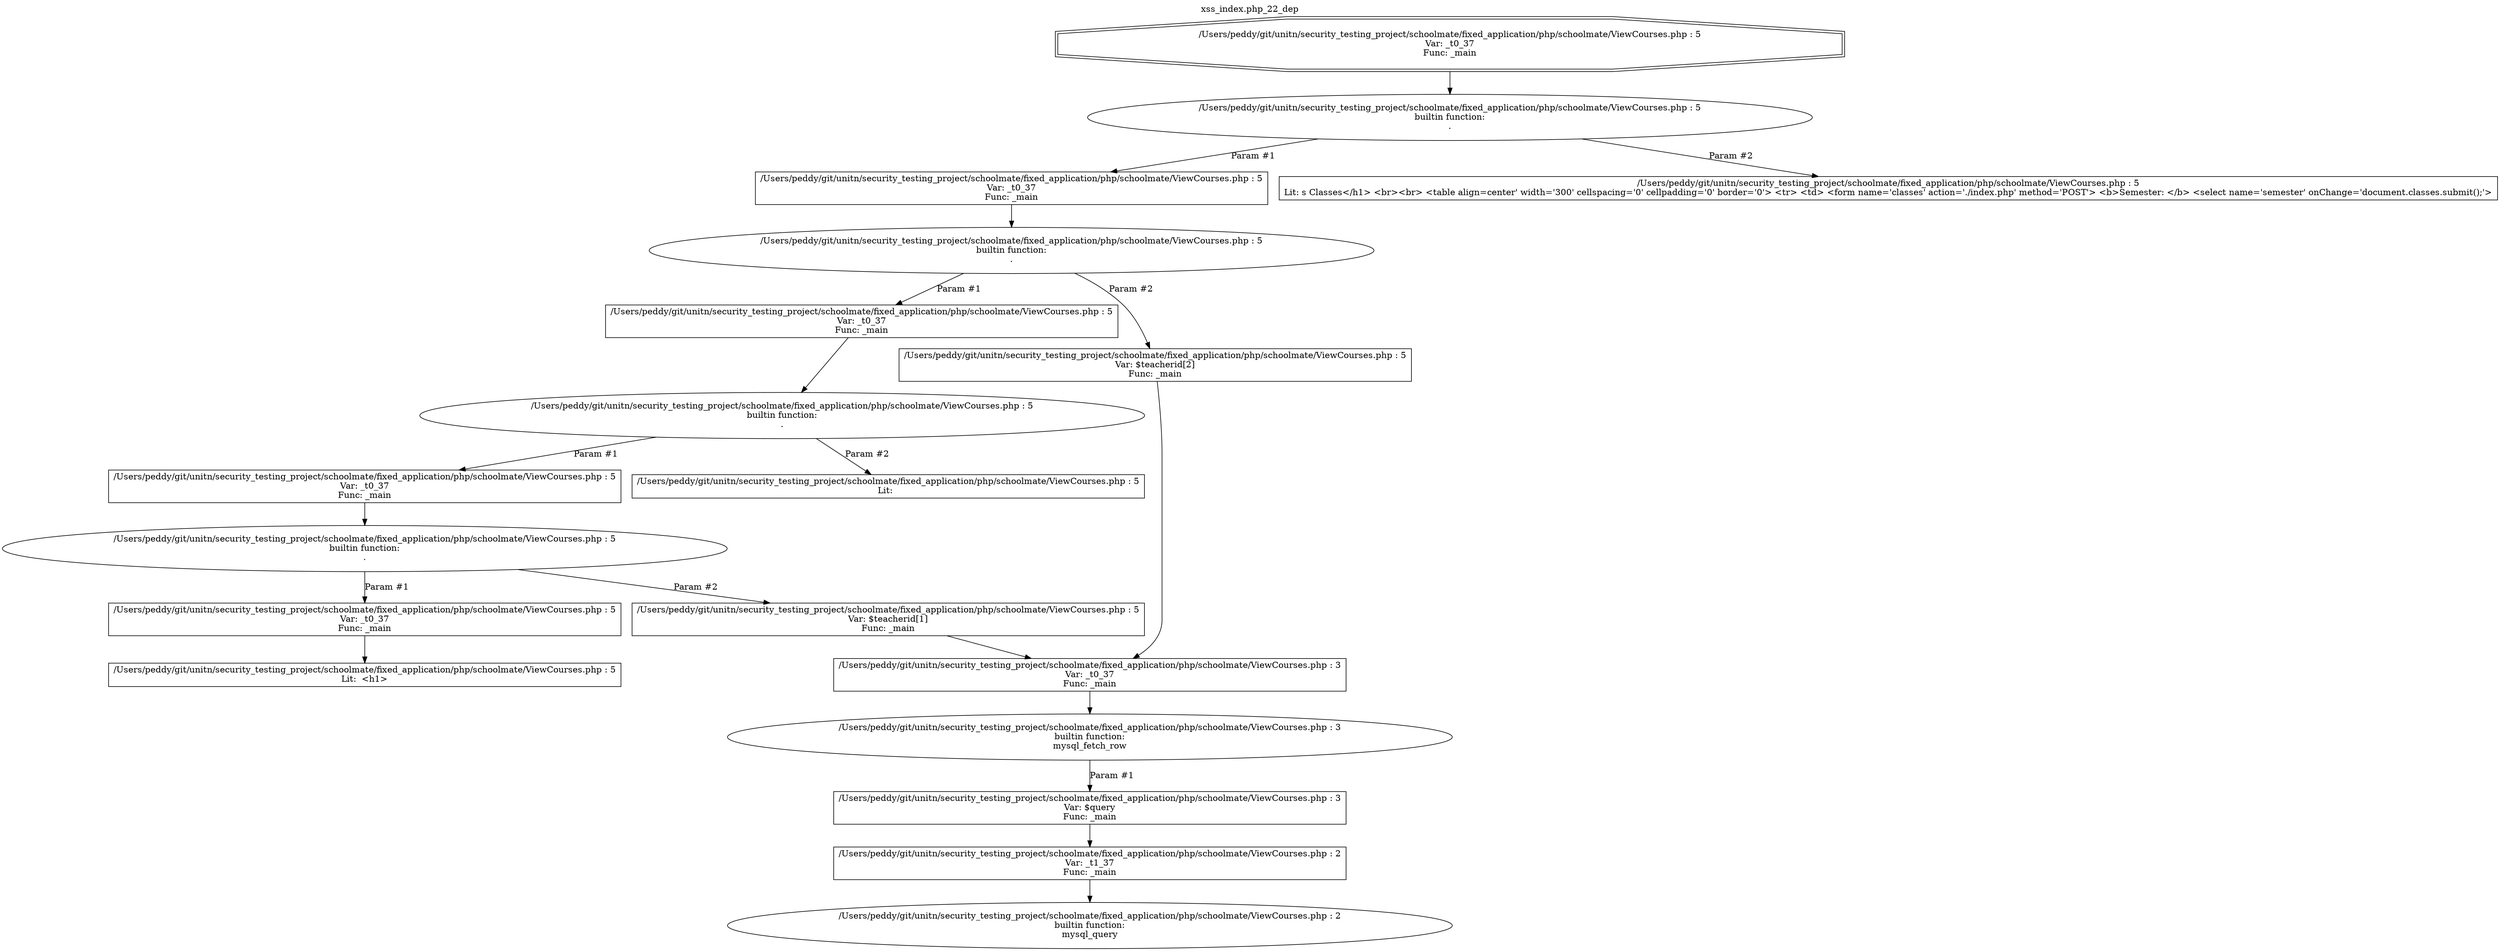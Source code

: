 digraph cfg {
  label="xss_index.php_22_dep";
  labelloc=t;
  n1 [shape=doubleoctagon, label="/Users/peddy/git/unitn/security_testing_project/schoolmate/fixed_application/php/schoolmate/ViewCourses.php : 5\nVar: _t0_37\nFunc: _main\n"];
  n2 [shape=ellipse, label="/Users/peddy/git/unitn/security_testing_project/schoolmate/fixed_application/php/schoolmate/ViewCourses.php : 5\nbuiltin function:\n.\n"];
  n3 [shape=box, label="/Users/peddy/git/unitn/security_testing_project/schoolmate/fixed_application/php/schoolmate/ViewCourses.php : 5\nVar: _t0_37\nFunc: _main\n"];
  n4 [shape=ellipse, label="/Users/peddy/git/unitn/security_testing_project/schoolmate/fixed_application/php/schoolmate/ViewCourses.php : 5\nbuiltin function:\n.\n"];
  n5 [shape=box, label="/Users/peddy/git/unitn/security_testing_project/schoolmate/fixed_application/php/schoolmate/ViewCourses.php : 5\nVar: _t0_37\nFunc: _main\n"];
  n6 [shape=ellipse, label="/Users/peddy/git/unitn/security_testing_project/schoolmate/fixed_application/php/schoolmate/ViewCourses.php : 5\nbuiltin function:\n.\n"];
  n7 [shape=box, label="/Users/peddy/git/unitn/security_testing_project/schoolmate/fixed_application/php/schoolmate/ViewCourses.php : 5\nVar: _t0_37\nFunc: _main\n"];
  n8 [shape=ellipse, label="/Users/peddy/git/unitn/security_testing_project/schoolmate/fixed_application/php/schoolmate/ViewCourses.php : 5\nbuiltin function:\n.\n"];
  n9 [shape=box, label="/Users/peddy/git/unitn/security_testing_project/schoolmate/fixed_application/php/schoolmate/ViewCourses.php : 5\nVar: _t0_37\nFunc: _main\n"];
  n10 [shape=box, label="/Users/peddy/git/unitn/security_testing_project/schoolmate/fixed_application/php/schoolmate/ViewCourses.php : 5\nLit:  <h1>\n"];
  n11 [shape=box, label="/Users/peddy/git/unitn/security_testing_project/schoolmate/fixed_application/php/schoolmate/ViewCourses.php : 5\nVar: $teacherid[1]\nFunc: _main\n"];
  n12 [shape=box, label="/Users/peddy/git/unitn/security_testing_project/schoolmate/fixed_application/php/schoolmate/ViewCourses.php : 3\nVar: _t0_37\nFunc: _main\n"];
  n13 [shape=ellipse, label="/Users/peddy/git/unitn/security_testing_project/schoolmate/fixed_application/php/schoolmate/ViewCourses.php : 3\nbuiltin function:\nmysql_fetch_row\n"];
  n14 [shape=box, label="/Users/peddy/git/unitn/security_testing_project/schoolmate/fixed_application/php/schoolmate/ViewCourses.php : 3\nVar: $query\nFunc: _main\n"];
  n15 [shape=box, label="/Users/peddy/git/unitn/security_testing_project/schoolmate/fixed_application/php/schoolmate/ViewCourses.php : 2\nVar: _t1_37\nFunc: _main\n"];
  n16 [shape=ellipse, label="/Users/peddy/git/unitn/security_testing_project/schoolmate/fixed_application/php/schoolmate/ViewCourses.php : 2\nbuiltin function:\nmysql_query\n"];
  n17 [shape=box, label="/Users/peddy/git/unitn/security_testing_project/schoolmate/fixed_application/php/schoolmate/ViewCourses.php : 5\nLit:  \n"];
  n18 [shape=box, label="/Users/peddy/git/unitn/security_testing_project/schoolmate/fixed_application/php/schoolmate/ViewCourses.php : 5\nVar: $teacherid[2]\nFunc: _main\n"];
  n19 [shape=box, label="/Users/peddy/git/unitn/security_testing_project/schoolmate/fixed_application/php/schoolmate/ViewCourses.php : 5\nLit: s Classes</h1> <br><br> <table align=center' width='300' cellspacing='0' cellpadding='0' border='0'> <tr> <td> <form name='classes' action='./index.php' method='POST'> <b>Semester: </b> <select name='semester' onChange='document.classes.submit();'>\n"];
  n1 -> n2;
  n3 -> n4;
  n5 -> n6;
  n7 -> n8;
  n9 -> n10;
  n8 -> n9[label="Param #1"];
  n8 -> n11[label="Param #2"];
  n12 -> n13;
  n15 -> n16;
  n14 -> n15;
  n13 -> n14[label="Param #1"];
  n11 -> n12;
  n6 -> n7[label="Param #1"];
  n6 -> n17[label="Param #2"];
  n4 -> n5[label="Param #1"];
  n4 -> n18[label="Param #2"];
  n18 -> n12;
  n2 -> n3[label="Param #1"];
  n2 -> n19[label="Param #2"];
}
